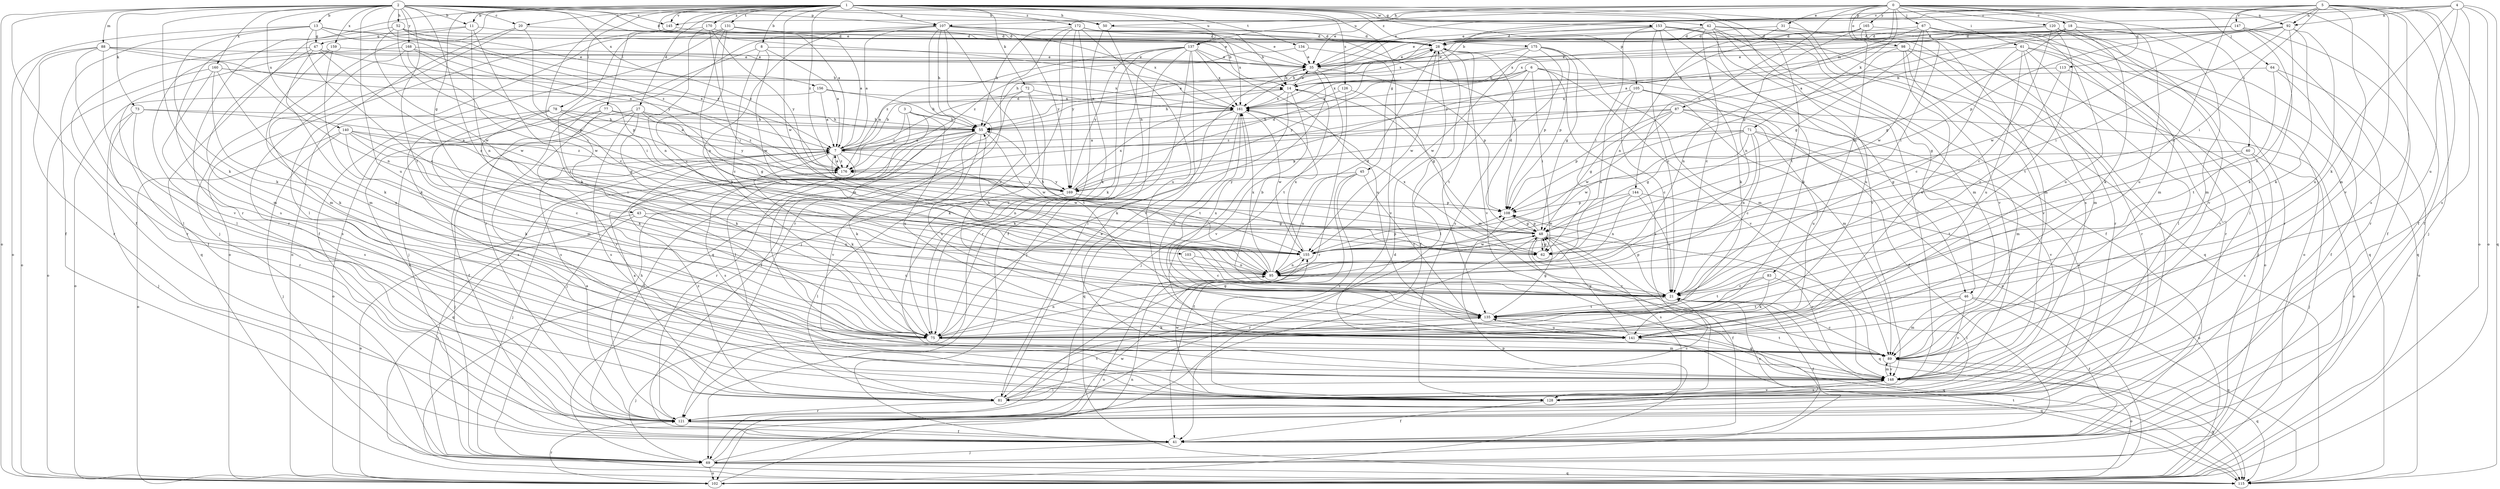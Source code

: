 strict digraph  {
0;
1;
2;
3;
4;
5;
6;
7;
8;
11;
13;
14;
18;
20;
21;
27;
28;
31;
35;
41;
42;
43;
45;
46;
47;
48;
50;
52;
55;
60;
61;
62;
64;
67;
69;
71;
72;
73;
75;
77;
78;
81;
83;
87;
88;
89;
92;
95;
98;
102;
103;
105;
107;
108;
113;
115;
120;
121;
126;
128;
131;
134;
135;
137;
140;
141;
144;
145;
147;
148;
153;
155;
156;
159;
160;
161;
165;
168;
169;
170;
172;
175;
176;
0 -> 18  [label=c];
0 -> 20  [label=c];
0 -> 31  [label=e];
0 -> 35  [label=e];
0 -> 41  [label=f];
0 -> 50  [label=h];
0 -> 60  [label=i];
0 -> 61  [label=i];
0 -> 64  [label=j];
0 -> 67  [label=j];
0 -> 71  [label=k];
0 -> 83  [label=m];
0 -> 87  [label=m];
0 -> 92  [label=n];
0 -> 98  [label=o];
0 -> 113  [label=q];
0 -> 120  [label=r];
0 -> 137  [label=u];
0 -> 144  [label=v];
0 -> 165  [label=y];
1 -> 7  [label=a];
1 -> 8  [label=b];
1 -> 11  [label=b];
1 -> 27  [label=d];
1 -> 42  [label=g];
1 -> 43  [label=g];
1 -> 45  [label=g];
1 -> 46  [label=g];
1 -> 50  [label=h];
1 -> 69  [label=j];
1 -> 72  [label=k];
1 -> 77  [label=l];
1 -> 78  [label=l];
1 -> 103  [label=p];
1 -> 105  [label=p];
1 -> 107  [label=p];
1 -> 121  [label=r];
1 -> 126  [label=s];
1 -> 128  [label=s];
1 -> 131  [label=t];
1 -> 134  [label=t];
1 -> 135  [label=t];
1 -> 137  [label=u];
1 -> 145  [label=v];
1 -> 153  [label=w];
1 -> 155  [label=w];
1 -> 170  [label=z];
1 -> 172  [label=z];
1 -> 175  [label=z];
1 -> 176  [label=z];
2 -> 11  [label=b];
2 -> 13  [label=b];
2 -> 20  [label=c];
2 -> 21  [label=c];
2 -> 28  [label=d];
2 -> 35  [label=e];
2 -> 41  [label=f];
2 -> 50  [label=h];
2 -> 52  [label=h];
2 -> 73  [label=k];
2 -> 75  [label=k];
2 -> 88  [label=m];
2 -> 102  [label=o];
2 -> 107  [label=p];
2 -> 135  [label=t];
2 -> 140  [label=u];
2 -> 141  [label=u];
2 -> 145  [label=v];
2 -> 156  [label=x];
2 -> 159  [label=x];
2 -> 160  [label=x];
2 -> 168  [label=y];
2 -> 169  [label=y];
3 -> 55  [label=h];
3 -> 69  [label=j];
3 -> 81  [label=l];
3 -> 141  [label=u];
3 -> 176  [label=z];
4 -> 35  [label=e];
4 -> 75  [label=k];
4 -> 92  [label=n];
4 -> 102  [label=o];
4 -> 115  [label=q];
4 -> 128  [label=s];
4 -> 141  [label=u];
4 -> 145  [label=v];
5 -> 14  [label=b];
5 -> 35  [label=e];
5 -> 41  [label=f];
5 -> 62  [label=i];
5 -> 69  [label=j];
5 -> 89  [label=m];
5 -> 92  [label=n];
5 -> 95  [label=n];
5 -> 102  [label=o];
5 -> 107  [label=p];
5 -> 108  [label=p];
5 -> 128  [label=s];
5 -> 147  [label=v];
5 -> 148  [label=v];
6 -> 14  [label=b];
6 -> 46  [label=g];
6 -> 62  [label=i];
6 -> 81  [label=l];
6 -> 128  [label=s];
6 -> 148  [label=v];
6 -> 161  [label=x];
6 -> 169  [label=y];
7 -> 14  [label=b];
7 -> 28  [label=d];
7 -> 69  [label=j];
7 -> 75  [label=k];
7 -> 95  [label=n];
7 -> 115  [label=q];
7 -> 128  [label=s];
7 -> 155  [label=w];
7 -> 176  [label=z];
8 -> 7  [label=a];
8 -> 21  [label=c];
8 -> 35  [label=e];
8 -> 69  [label=j];
8 -> 155  [label=w];
11 -> 47  [label=g];
11 -> 95  [label=n];
11 -> 115  [label=q];
11 -> 135  [label=t];
11 -> 161  [label=x];
13 -> 21  [label=c];
13 -> 35  [label=e];
13 -> 41  [label=f];
13 -> 47  [label=g];
13 -> 75  [label=k];
13 -> 102  [label=o];
13 -> 169  [label=y];
13 -> 176  [label=z];
14 -> 35  [label=e];
14 -> 48  [label=g];
14 -> 55  [label=h];
14 -> 75  [label=k];
14 -> 148  [label=v];
14 -> 161  [label=x];
18 -> 28  [label=d];
18 -> 48  [label=g];
18 -> 75  [label=k];
18 -> 89  [label=m];
18 -> 108  [label=p];
18 -> 141  [label=u];
20 -> 21  [label=c];
20 -> 28  [label=d];
20 -> 81  [label=l];
20 -> 121  [label=r];
21 -> 14  [label=b];
21 -> 41  [label=f];
21 -> 108  [label=p];
21 -> 115  [label=q];
21 -> 135  [label=t];
27 -> 41  [label=f];
27 -> 48  [label=g];
27 -> 55  [label=h];
27 -> 75  [label=k];
27 -> 121  [label=r];
27 -> 128  [label=s];
27 -> 176  [label=z];
28 -> 35  [label=e];
28 -> 41  [label=f];
28 -> 108  [label=p];
28 -> 135  [label=t];
28 -> 148  [label=v];
28 -> 155  [label=w];
31 -> 28  [label=d];
31 -> 95  [label=n];
31 -> 121  [label=r];
35 -> 14  [label=b];
35 -> 69  [label=j];
35 -> 108  [label=p];
35 -> 135  [label=t];
41 -> 69  [label=j];
42 -> 21  [label=c];
42 -> 28  [label=d];
42 -> 35  [label=e];
42 -> 55  [label=h];
42 -> 75  [label=k];
42 -> 89  [label=m];
42 -> 115  [label=q];
42 -> 141  [label=u];
42 -> 148  [label=v];
43 -> 48  [label=g];
43 -> 69  [label=j];
43 -> 95  [label=n];
43 -> 102  [label=o];
43 -> 141  [label=u];
45 -> 41  [label=f];
45 -> 95  [label=n];
45 -> 128  [label=s];
45 -> 135  [label=t];
45 -> 169  [label=y];
46 -> 41  [label=f];
46 -> 89  [label=m];
46 -> 115  [label=q];
46 -> 135  [label=t];
46 -> 148  [label=v];
47 -> 7  [label=a];
47 -> 35  [label=e];
47 -> 75  [label=k];
47 -> 89  [label=m];
47 -> 121  [label=r];
47 -> 155  [label=w];
48 -> 28  [label=d];
48 -> 41  [label=f];
48 -> 55  [label=h];
48 -> 62  [label=i];
48 -> 108  [label=p];
48 -> 115  [label=q];
48 -> 121  [label=r];
48 -> 128  [label=s];
48 -> 148  [label=v];
48 -> 155  [label=w];
50 -> 28  [label=d];
50 -> 41  [label=f];
50 -> 75  [label=k];
52 -> 14  [label=b];
52 -> 28  [label=d];
52 -> 62  [label=i];
52 -> 128  [label=s];
52 -> 155  [label=w];
52 -> 176  [label=z];
55 -> 7  [label=a];
55 -> 41  [label=f];
55 -> 75  [label=k];
55 -> 121  [label=r];
55 -> 141  [label=u];
55 -> 148  [label=v];
55 -> 155  [label=w];
60 -> 69  [label=j];
60 -> 128  [label=s];
60 -> 135  [label=t];
60 -> 176  [label=z];
61 -> 21  [label=c];
61 -> 35  [label=e];
61 -> 69  [label=j];
61 -> 81  [label=l];
61 -> 89  [label=m];
61 -> 121  [label=r];
61 -> 141  [label=u];
62 -> 48  [label=g];
62 -> 161  [label=x];
64 -> 14  [label=b];
64 -> 41  [label=f];
64 -> 102  [label=o];
64 -> 135  [label=t];
67 -> 28  [label=d];
67 -> 48  [label=g];
67 -> 62  [label=i];
67 -> 89  [label=m];
67 -> 115  [label=q];
67 -> 121  [label=r];
67 -> 141  [label=u];
67 -> 155  [label=w];
67 -> 161  [label=x];
69 -> 28  [label=d];
69 -> 48  [label=g];
69 -> 102  [label=o];
69 -> 115  [label=q];
69 -> 155  [label=w];
71 -> 7  [label=a];
71 -> 21  [label=c];
71 -> 48  [label=g];
71 -> 95  [label=n];
71 -> 128  [label=s];
71 -> 148  [label=v];
71 -> 155  [label=w];
71 -> 169  [label=y];
72 -> 7  [label=a];
72 -> 41  [label=f];
72 -> 75  [label=k];
72 -> 135  [label=t];
72 -> 161  [label=x];
73 -> 48  [label=g];
73 -> 55  [label=h];
73 -> 69  [label=j];
73 -> 121  [label=r];
73 -> 128  [label=s];
75 -> 48  [label=g];
75 -> 69  [label=j];
75 -> 89  [label=m];
75 -> 95  [label=n];
77 -> 55  [label=h];
77 -> 102  [label=o];
77 -> 128  [label=s];
77 -> 148  [label=v];
77 -> 169  [label=y];
78 -> 7  [label=a];
78 -> 55  [label=h];
78 -> 62  [label=i];
78 -> 75  [label=k];
78 -> 89  [label=m];
78 -> 128  [label=s];
81 -> 7  [label=a];
81 -> 21  [label=c];
81 -> 35  [label=e];
81 -> 121  [label=r];
81 -> 135  [label=t];
81 -> 176  [label=z];
83 -> 21  [label=c];
83 -> 75  [label=k];
83 -> 81  [label=l];
83 -> 135  [label=t];
87 -> 48  [label=g];
87 -> 55  [label=h];
87 -> 89  [label=m];
87 -> 102  [label=o];
87 -> 108  [label=p];
87 -> 141  [label=u];
87 -> 155  [label=w];
87 -> 176  [label=z];
88 -> 7  [label=a];
88 -> 35  [label=e];
88 -> 81  [label=l];
88 -> 95  [label=n];
88 -> 102  [label=o];
88 -> 121  [label=r];
88 -> 148  [label=v];
89 -> 21  [label=c];
89 -> 102  [label=o];
89 -> 115  [label=q];
89 -> 135  [label=t];
89 -> 148  [label=v];
92 -> 7  [label=a];
92 -> 21  [label=c];
92 -> 28  [label=d];
92 -> 55  [label=h];
92 -> 62  [label=i];
92 -> 75  [label=k];
92 -> 141  [label=u];
92 -> 155  [label=w];
95 -> 21  [label=c];
95 -> 28  [label=d];
95 -> 55  [label=h];
95 -> 102  [label=o];
95 -> 161  [label=x];
98 -> 35  [label=e];
98 -> 95  [label=n];
98 -> 102  [label=o];
98 -> 121  [label=r];
98 -> 141  [label=u];
98 -> 148  [label=v];
102 -> 95  [label=n];
102 -> 108  [label=p];
102 -> 121  [label=r];
103 -> 21  [label=c];
103 -> 95  [label=n];
105 -> 21  [label=c];
105 -> 41  [label=f];
105 -> 89  [label=m];
105 -> 95  [label=n];
105 -> 102  [label=o];
105 -> 161  [label=x];
107 -> 7  [label=a];
107 -> 28  [label=d];
107 -> 35  [label=e];
107 -> 55  [label=h];
107 -> 75  [label=k];
107 -> 89  [label=m];
107 -> 115  [label=q];
107 -> 121  [label=r];
107 -> 141  [label=u];
107 -> 161  [label=x];
107 -> 169  [label=y];
108 -> 48  [label=g];
113 -> 14  [label=b];
113 -> 21  [label=c];
113 -> 148  [label=v];
115 -> 135  [label=t];
120 -> 21  [label=c];
120 -> 28  [label=d];
120 -> 81  [label=l];
120 -> 135  [label=t];
120 -> 148  [label=v];
120 -> 161  [label=x];
121 -> 7  [label=a];
121 -> 21  [label=c];
121 -> 41  [label=f];
121 -> 55  [label=h];
126 -> 89  [label=m];
126 -> 121  [label=r];
126 -> 161  [label=x];
128 -> 41  [label=f];
128 -> 148  [label=v];
128 -> 155  [label=w];
131 -> 7  [label=a];
131 -> 21  [label=c];
131 -> 28  [label=d];
131 -> 41  [label=f];
131 -> 95  [label=n];
131 -> 102  [label=o];
134 -> 35  [label=e];
134 -> 148  [label=v];
134 -> 176  [label=z];
135 -> 48  [label=g];
135 -> 75  [label=k];
135 -> 141  [label=u];
135 -> 161  [label=x];
137 -> 35  [label=e];
137 -> 69  [label=j];
137 -> 75  [label=k];
137 -> 81  [label=l];
137 -> 121  [label=r];
137 -> 141  [label=u];
137 -> 148  [label=v];
137 -> 161  [label=x];
137 -> 169  [label=y];
137 -> 176  [label=z];
140 -> 7  [label=a];
140 -> 21  [label=c];
140 -> 62  [label=i];
140 -> 69  [label=j];
140 -> 75  [label=k];
140 -> 102  [label=o];
140 -> 176  [label=z];
141 -> 48  [label=g];
141 -> 115  [label=q];
144 -> 21  [label=c];
144 -> 95  [label=n];
144 -> 102  [label=o];
144 -> 108  [label=p];
144 -> 155  [label=w];
145 -> 28  [label=d];
145 -> 102  [label=o];
147 -> 7  [label=a];
147 -> 28  [label=d];
147 -> 41  [label=f];
147 -> 75  [label=k];
147 -> 121  [label=r];
147 -> 161  [label=x];
148 -> 81  [label=l];
148 -> 89  [label=m];
148 -> 115  [label=q];
148 -> 128  [label=s];
153 -> 7  [label=a];
153 -> 21  [label=c];
153 -> 28  [label=d];
153 -> 41  [label=f];
153 -> 62  [label=i];
153 -> 75  [label=k];
153 -> 81  [label=l];
153 -> 115  [label=q];
153 -> 148  [label=v];
155 -> 95  [label=n];
155 -> 108  [label=p];
155 -> 161  [label=x];
156 -> 7  [label=a];
156 -> 55  [label=h];
156 -> 102  [label=o];
156 -> 161  [label=x];
159 -> 35  [label=e];
159 -> 41  [label=f];
159 -> 75  [label=k];
159 -> 89  [label=m];
160 -> 14  [label=b];
160 -> 75  [label=k];
160 -> 102  [label=o];
160 -> 128  [label=s];
160 -> 141  [label=u];
160 -> 161  [label=x];
161 -> 55  [label=h];
161 -> 75  [label=k];
161 -> 115  [label=q];
161 -> 135  [label=t];
161 -> 141  [label=u];
161 -> 155  [label=w];
165 -> 28  [label=d];
165 -> 89  [label=m];
165 -> 95  [label=n];
165 -> 102  [label=o];
165 -> 121  [label=r];
165 -> 169  [label=y];
168 -> 35  [label=e];
168 -> 62  [label=i];
168 -> 81  [label=l];
168 -> 89  [label=m];
168 -> 108  [label=p];
168 -> 155  [label=w];
169 -> 28  [label=d];
169 -> 81  [label=l];
169 -> 108  [label=p];
169 -> 161  [label=x];
169 -> 176  [label=z];
170 -> 28  [label=d];
170 -> 62  [label=i];
170 -> 75  [label=k];
170 -> 95  [label=n];
170 -> 169  [label=y];
172 -> 14  [label=b];
172 -> 28  [label=d];
172 -> 55  [label=h];
172 -> 69  [label=j];
172 -> 108  [label=p];
172 -> 121  [label=r];
172 -> 141  [label=u];
172 -> 148  [label=v];
172 -> 161  [label=x];
172 -> 169  [label=y];
175 -> 35  [label=e];
175 -> 48  [label=g];
175 -> 55  [label=h];
175 -> 89  [label=m];
175 -> 108  [label=p];
175 -> 128  [label=s];
175 -> 155  [label=w];
176 -> 7  [label=a];
176 -> 69  [label=j];
176 -> 169  [label=y];
}

